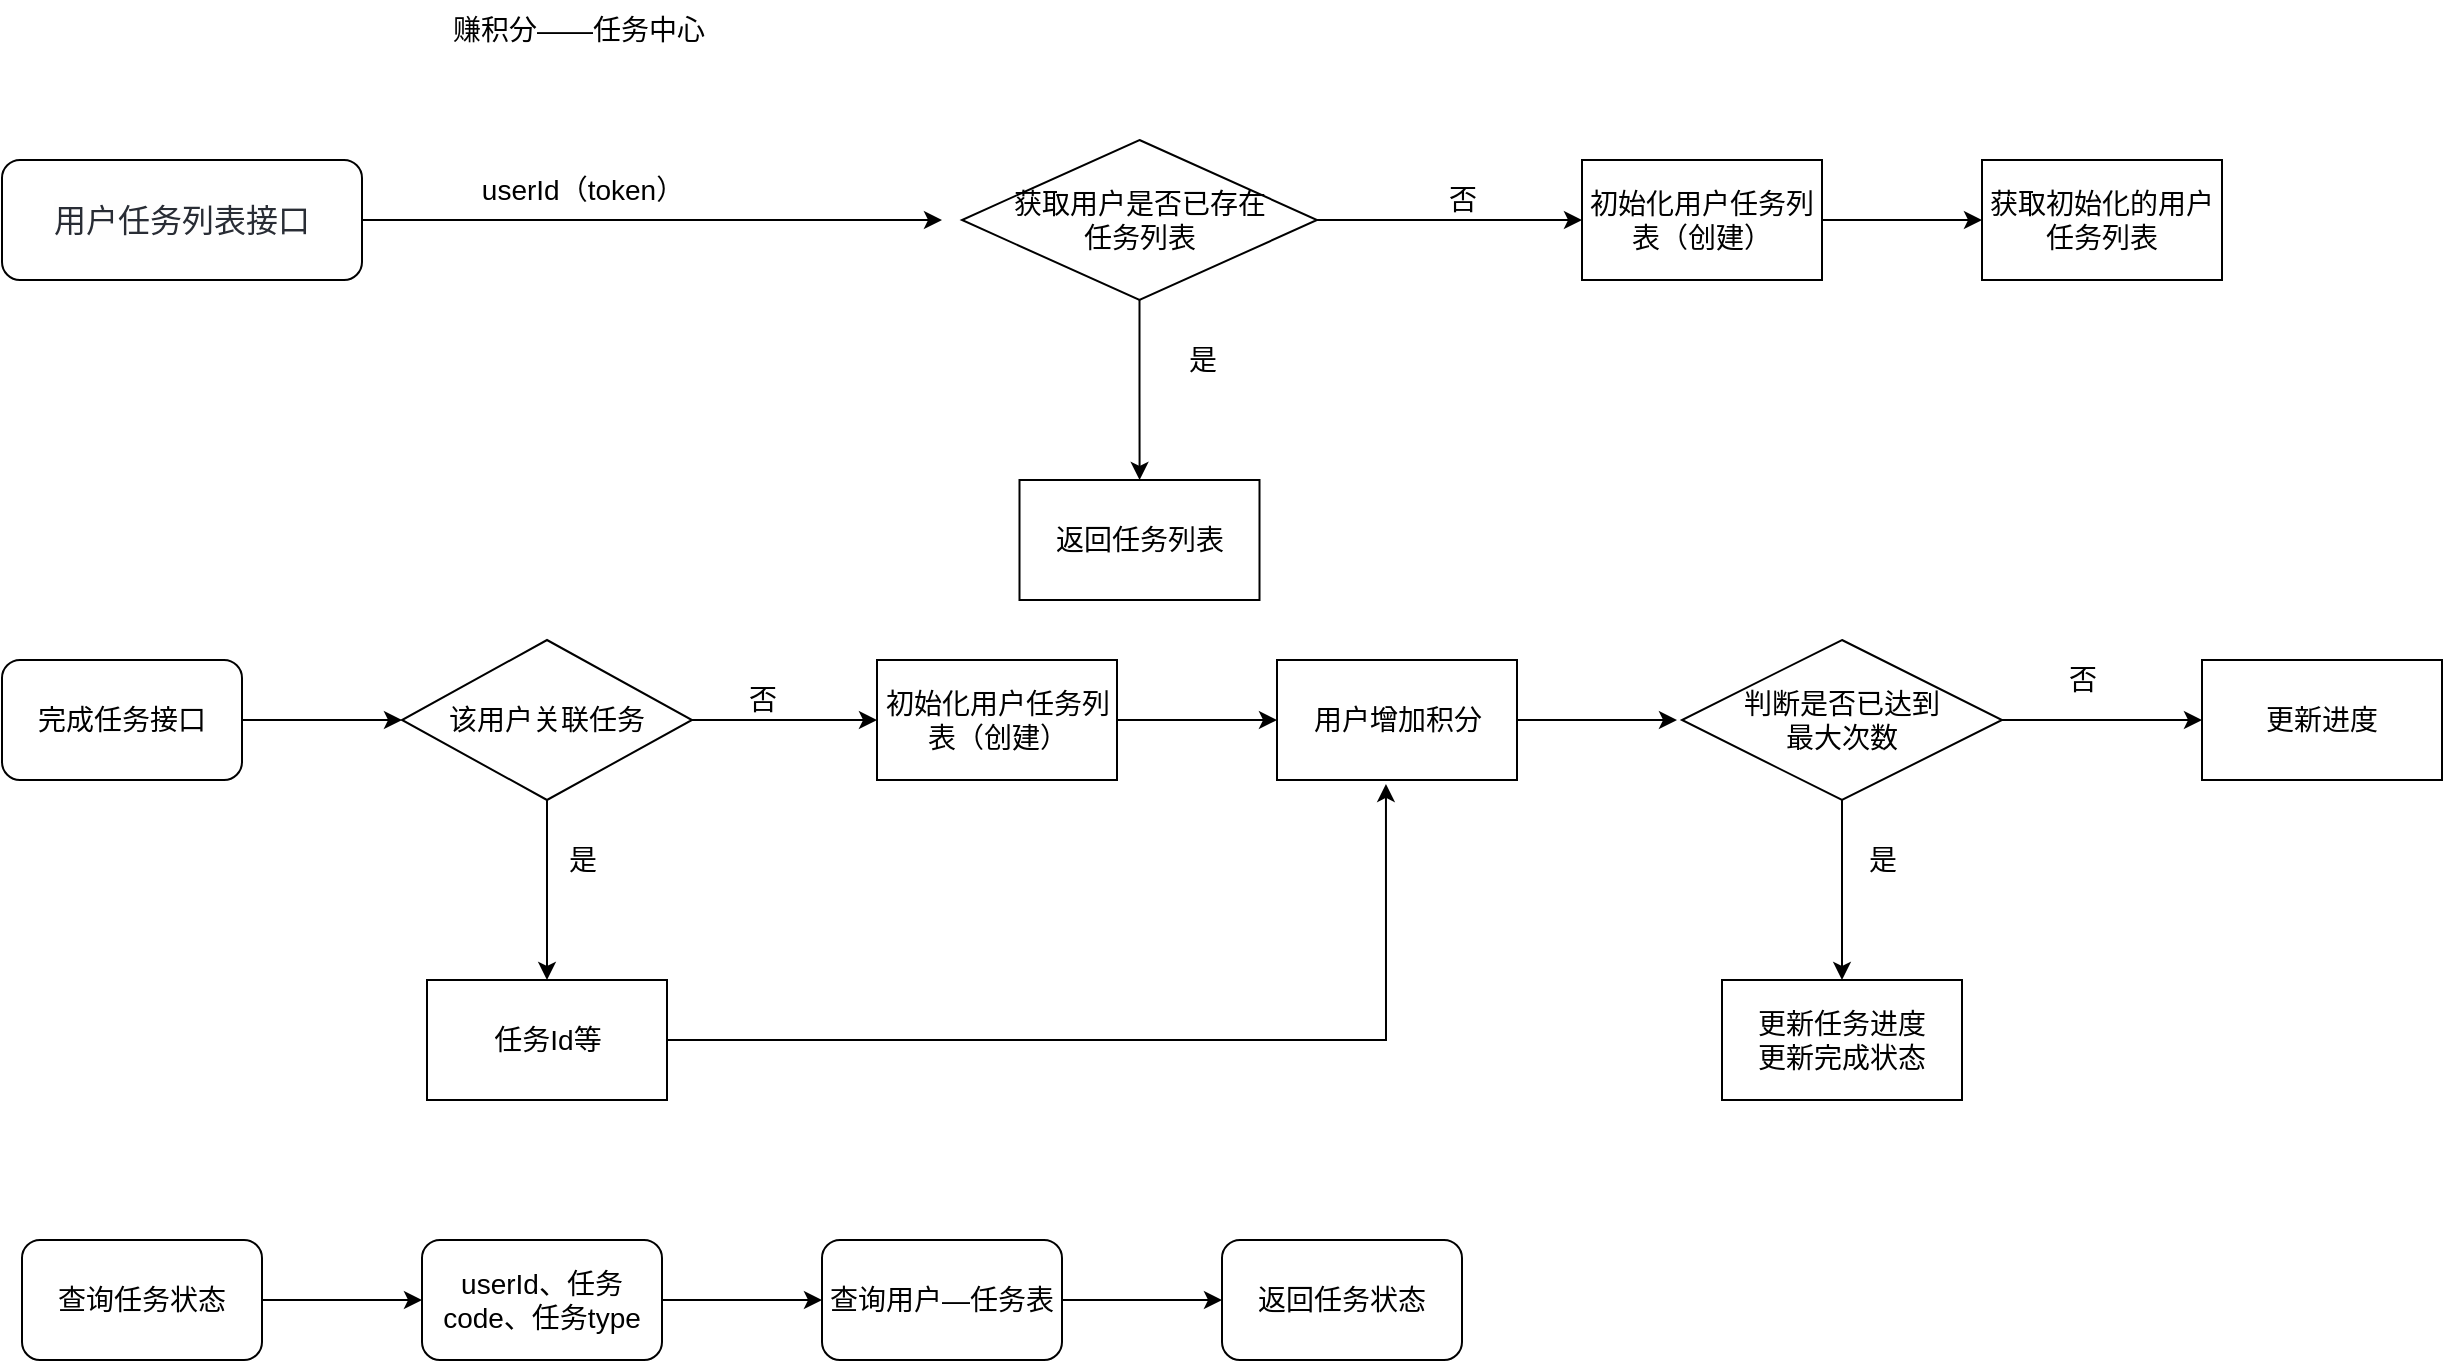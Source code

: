 <mxfile version="20.4.1" type="github">
  <diagram id="CpEp9zq7Seui4pqeS5PY" name="第 1 页">
    <mxGraphModel dx="2009" dy="957" grid="1" gridSize="10" guides="1" tooltips="1" connect="1" arrows="1" fold="1" page="1" pageScale="1" pageWidth="827" pageHeight="1169" math="0" shadow="0">
      <root>
        <mxCell id="0" />
        <mxCell id="1" parent="0" />
        <mxCell id="KRKUq6-_kkCT4HEE8_le-4" value="赚积分——任务中心" style="text;html=1;align=center;verticalAlign=middle;resizable=0;points=[];autosize=1;strokeColor=none;fillColor=none;fontSize=14;" vertex="1" parent="1">
          <mxGeometry x="292.5" y="110" width="150" height="30" as="geometry" />
        </mxCell>
        <mxCell id="KRKUq6-_kkCT4HEE8_le-7" value="" style="edgeStyle=orthogonalEdgeStyle;rounded=0;orthogonalLoop=1;jettySize=auto;html=1;fontSize=14;" edge="1" parent="1" source="KRKUq6-_kkCT4HEE8_le-5">
          <mxGeometry relative="1" as="geometry">
            <mxPoint x="550" y="220" as="targetPoint" />
          </mxGeometry>
        </mxCell>
        <mxCell id="KRKUq6-_kkCT4HEE8_le-5" value="&lt;span style=&quot;caret-color: rgb(40, 44, 52); color: rgb(40, 44, 52); font-family: -apple-system, BlinkMacSystemFont, &amp;quot;Helvetica Neue&amp;quot;, Helvetica, &amp;quot;PingFang SC&amp;quot;, &amp;quot;Microsoft YaHei&amp;quot;, sans-serif; font-size: 16px; orphans: 4; text-align: justify; word-spacing: 0.8px; text-size-adjust: auto; background-color: rgb(254, 254, 254);&quot;&gt;用户任务列表接口&lt;/span&gt;" style="rounded=1;whiteSpace=wrap;html=1;fontSize=14;" vertex="1" parent="1">
          <mxGeometry x="80" y="190" width="180" height="60" as="geometry" />
        </mxCell>
        <mxCell id="KRKUq6-_kkCT4HEE8_le-8" value="userId（token）" style="text;html=1;align=center;verticalAlign=middle;resizable=0;points=[];autosize=1;strokeColor=none;fillColor=none;fontSize=14;" vertex="1" parent="1">
          <mxGeometry x="310" y="190" width="120" height="30" as="geometry" />
        </mxCell>
        <mxCell id="KRKUq6-_kkCT4HEE8_le-16" value="" style="edgeStyle=orthogonalEdgeStyle;rounded=0;orthogonalLoop=1;jettySize=auto;html=1;fontSize=14;" edge="1" parent="1" source="KRKUq6-_kkCT4HEE8_le-11" target="KRKUq6-_kkCT4HEE8_le-15">
          <mxGeometry relative="1" as="geometry" />
        </mxCell>
        <mxCell id="KRKUq6-_kkCT4HEE8_le-19" value="" style="edgeStyle=orthogonalEdgeStyle;rounded=0;orthogonalLoop=1;jettySize=auto;html=1;fontSize=14;" edge="1" parent="1" source="KRKUq6-_kkCT4HEE8_le-11" target="KRKUq6-_kkCT4HEE8_le-18">
          <mxGeometry relative="1" as="geometry" />
        </mxCell>
        <mxCell id="KRKUq6-_kkCT4HEE8_le-11" value="获取用户是否已存在&lt;br&gt;任务列表" style="rhombus;whiteSpace=wrap;html=1;fontSize=14;" vertex="1" parent="1">
          <mxGeometry x="560" y="180" width="177.5" height="80" as="geometry" />
        </mxCell>
        <mxCell id="KRKUq6-_kkCT4HEE8_le-15" value="返回任务列表" style="whiteSpace=wrap;html=1;fontSize=14;" vertex="1" parent="1">
          <mxGeometry x="588.75" y="350" width="120" height="60" as="geometry" />
        </mxCell>
        <mxCell id="KRKUq6-_kkCT4HEE8_le-17" value="是" style="text;html=1;align=center;verticalAlign=middle;resizable=0;points=[];autosize=1;strokeColor=none;fillColor=none;fontSize=14;" vertex="1" parent="1">
          <mxGeometry x="660" y="275" width="40" height="30" as="geometry" />
        </mxCell>
        <mxCell id="KRKUq6-_kkCT4HEE8_le-22" value="" style="edgeStyle=orthogonalEdgeStyle;rounded=0;orthogonalLoop=1;jettySize=auto;html=1;fontSize=14;" edge="1" parent="1" source="KRKUq6-_kkCT4HEE8_le-18" target="KRKUq6-_kkCT4HEE8_le-21">
          <mxGeometry relative="1" as="geometry" />
        </mxCell>
        <mxCell id="KRKUq6-_kkCT4HEE8_le-18" value="初始化用户任务列表（创建）" style="whiteSpace=wrap;html=1;fontSize=14;" vertex="1" parent="1">
          <mxGeometry x="870" y="190" width="120" height="60" as="geometry" />
        </mxCell>
        <mxCell id="KRKUq6-_kkCT4HEE8_le-20" value="否" style="text;html=1;align=center;verticalAlign=middle;resizable=0;points=[];autosize=1;strokeColor=none;fillColor=none;fontSize=14;" vertex="1" parent="1">
          <mxGeometry x="790" y="195" width="40" height="30" as="geometry" />
        </mxCell>
        <mxCell id="KRKUq6-_kkCT4HEE8_le-21" value="获取初始化的用户任务列表" style="whiteSpace=wrap;html=1;fontSize=14;" vertex="1" parent="1">
          <mxGeometry x="1070" y="190" width="120" height="60" as="geometry" />
        </mxCell>
        <mxCell id="KRKUq6-_kkCT4HEE8_le-29" value="" style="edgeStyle=orthogonalEdgeStyle;rounded=0;orthogonalLoop=1;jettySize=auto;html=1;fontSize=14;" edge="1" parent="1" source="KRKUq6-_kkCT4HEE8_le-27">
          <mxGeometry relative="1" as="geometry">
            <mxPoint x="280" y="470" as="targetPoint" />
          </mxGeometry>
        </mxCell>
        <mxCell id="KRKUq6-_kkCT4HEE8_le-27" value="完成任务接口" style="rounded=1;whiteSpace=wrap;html=1;fontSize=14;" vertex="1" parent="1">
          <mxGeometry x="80" y="440" width="120" height="60" as="geometry" />
        </mxCell>
        <mxCell id="KRKUq6-_kkCT4HEE8_le-32" value="" style="edgeStyle=orthogonalEdgeStyle;rounded=0;orthogonalLoop=1;jettySize=auto;html=1;fontSize=14;" edge="1" parent="1" source="KRKUq6-_kkCT4HEE8_le-30" target="KRKUq6-_kkCT4HEE8_le-31">
          <mxGeometry relative="1" as="geometry" />
        </mxCell>
        <mxCell id="KRKUq6-_kkCT4HEE8_le-35" value="" style="edgeStyle=orthogonalEdgeStyle;rounded=0;orthogonalLoop=1;jettySize=auto;html=1;fontSize=14;" edge="1" parent="1" source="KRKUq6-_kkCT4HEE8_le-30" target="KRKUq6-_kkCT4HEE8_le-34">
          <mxGeometry relative="1" as="geometry" />
        </mxCell>
        <mxCell id="KRKUq6-_kkCT4HEE8_le-30" value="该用户关联任务" style="rhombus;whiteSpace=wrap;html=1;fontSize=14;" vertex="1" parent="1">
          <mxGeometry x="280" y="430" width="145" height="80" as="geometry" />
        </mxCell>
        <mxCell id="KRKUq6-_kkCT4HEE8_le-47" style="edgeStyle=orthogonalEdgeStyle;rounded=0;orthogonalLoop=1;jettySize=auto;html=1;entryX=0.454;entryY=1.033;entryDx=0;entryDy=0;entryPerimeter=0;fontSize=14;" edge="1" parent="1" source="KRKUq6-_kkCT4HEE8_le-31" target="KRKUq6-_kkCT4HEE8_le-37">
          <mxGeometry relative="1" as="geometry" />
        </mxCell>
        <mxCell id="KRKUq6-_kkCT4HEE8_le-31" value="任务Id等" style="whiteSpace=wrap;html=1;fontSize=14;" vertex="1" parent="1">
          <mxGeometry x="292.5" y="600" width="120" height="60" as="geometry" />
        </mxCell>
        <mxCell id="KRKUq6-_kkCT4HEE8_le-33" value="是" style="text;html=1;align=center;verticalAlign=middle;resizable=0;points=[];autosize=1;strokeColor=none;fillColor=none;fontSize=14;" vertex="1" parent="1">
          <mxGeometry x="350" y="525" width="40" height="30" as="geometry" />
        </mxCell>
        <mxCell id="KRKUq6-_kkCT4HEE8_le-38" value="" style="edgeStyle=orthogonalEdgeStyle;rounded=0;orthogonalLoop=1;jettySize=auto;html=1;fontSize=14;" edge="1" parent="1" source="KRKUq6-_kkCT4HEE8_le-34" target="KRKUq6-_kkCT4HEE8_le-37">
          <mxGeometry relative="1" as="geometry" />
        </mxCell>
        <mxCell id="KRKUq6-_kkCT4HEE8_le-34" value="初始化用户任务列表（创建）" style="whiteSpace=wrap;html=1;fontSize=14;" vertex="1" parent="1">
          <mxGeometry x="517.5" y="440" width="120" height="60" as="geometry" />
        </mxCell>
        <mxCell id="KRKUq6-_kkCT4HEE8_le-36" value="否" style="text;html=1;align=center;verticalAlign=middle;resizable=0;points=[];autosize=1;strokeColor=none;fillColor=none;fontSize=14;" vertex="1" parent="1">
          <mxGeometry x="440" y="445" width="40" height="30" as="geometry" />
        </mxCell>
        <mxCell id="KRKUq6-_kkCT4HEE8_le-40" value="" style="edgeStyle=orthogonalEdgeStyle;rounded=0;orthogonalLoop=1;jettySize=auto;html=1;fontSize=14;" edge="1" parent="1" source="KRKUq6-_kkCT4HEE8_le-37">
          <mxGeometry relative="1" as="geometry">
            <mxPoint x="917.5" y="470" as="targetPoint" />
          </mxGeometry>
        </mxCell>
        <mxCell id="KRKUq6-_kkCT4HEE8_le-37" value="用户增加积分&lt;br&gt;" style="whiteSpace=wrap;html=1;fontSize=14;" vertex="1" parent="1">
          <mxGeometry x="717.5" y="440" width="120" height="60" as="geometry" />
        </mxCell>
        <mxCell id="KRKUq6-_kkCT4HEE8_le-43" value="" style="edgeStyle=orthogonalEdgeStyle;rounded=0;orthogonalLoop=1;jettySize=auto;html=1;fontSize=14;" edge="1" parent="1" source="KRKUq6-_kkCT4HEE8_le-41" target="KRKUq6-_kkCT4HEE8_le-42">
          <mxGeometry relative="1" as="geometry" />
        </mxCell>
        <mxCell id="KRKUq6-_kkCT4HEE8_le-46" value="" style="edgeStyle=orthogonalEdgeStyle;rounded=0;orthogonalLoop=1;jettySize=auto;html=1;fontSize=14;" edge="1" parent="1" source="KRKUq6-_kkCT4HEE8_le-41" target="KRKUq6-_kkCT4HEE8_le-45">
          <mxGeometry relative="1" as="geometry" />
        </mxCell>
        <mxCell id="KRKUq6-_kkCT4HEE8_le-41" value="判断是否已达到&lt;br&gt;最大次数" style="rhombus;whiteSpace=wrap;html=1;fontSize=14;" vertex="1" parent="1">
          <mxGeometry x="920" y="430" width="160" height="80" as="geometry" />
        </mxCell>
        <mxCell id="KRKUq6-_kkCT4HEE8_le-42" value="更新任务进度&lt;br&gt;更新完成状态" style="whiteSpace=wrap;html=1;fontSize=14;" vertex="1" parent="1">
          <mxGeometry x="940" y="600" width="120" height="60" as="geometry" />
        </mxCell>
        <mxCell id="KRKUq6-_kkCT4HEE8_le-44" value="是" style="text;html=1;align=center;verticalAlign=middle;resizable=0;points=[];autosize=1;strokeColor=none;fillColor=none;fontSize=14;" vertex="1" parent="1">
          <mxGeometry x="1000" y="525" width="40" height="30" as="geometry" />
        </mxCell>
        <mxCell id="KRKUq6-_kkCT4HEE8_le-45" value="更新进度" style="whiteSpace=wrap;html=1;fontSize=14;" vertex="1" parent="1">
          <mxGeometry x="1180" y="440" width="120" height="60" as="geometry" />
        </mxCell>
        <mxCell id="KRKUq6-_kkCT4HEE8_le-48" value="否" style="text;html=1;align=center;verticalAlign=middle;resizable=0;points=[];autosize=1;strokeColor=none;fillColor=none;fontSize=14;" vertex="1" parent="1">
          <mxGeometry x="1100" y="435" width="40" height="30" as="geometry" />
        </mxCell>
        <mxCell id="KRKUq6-_kkCT4HEE8_le-51" value="" style="edgeStyle=orthogonalEdgeStyle;rounded=0;orthogonalLoop=1;jettySize=auto;html=1;fontSize=14;" edge="1" parent="1" source="KRKUq6-_kkCT4HEE8_le-49" target="KRKUq6-_kkCT4HEE8_le-50">
          <mxGeometry relative="1" as="geometry" />
        </mxCell>
        <mxCell id="KRKUq6-_kkCT4HEE8_le-49" value="查询任务状态" style="rounded=1;whiteSpace=wrap;html=1;fontSize=14;" vertex="1" parent="1">
          <mxGeometry x="90" y="730" width="120" height="60" as="geometry" />
        </mxCell>
        <mxCell id="KRKUq6-_kkCT4HEE8_le-53" value="" style="edgeStyle=orthogonalEdgeStyle;rounded=0;orthogonalLoop=1;jettySize=auto;html=1;fontSize=14;" edge="1" parent="1" source="KRKUq6-_kkCT4HEE8_le-50" target="KRKUq6-_kkCT4HEE8_le-52">
          <mxGeometry relative="1" as="geometry" />
        </mxCell>
        <mxCell id="KRKUq6-_kkCT4HEE8_le-50" value="userId、任务code、任务type" style="whiteSpace=wrap;html=1;fontSize=14;rounded=1;" vertex="1" parent="1">
          <mxGeometry x="290" y="730" width="120" height="60" as="geometry" />
        </mxCell>
        <mxCell id="KRKUq6-_kkCT4HEE8_le-55" value="" style="edgeStyle=orthogonalEdgeStyle;rounded=0;orthogonalLoop=1;jettySize=auto;html=1;fontSize=14;" edge="1" parent="1" source="KRKUq6-_kkCT4HEE8_le-52" target="KRKUq6-_kkCT4HEE8_le-54">
          <mxGeometry relative="1" as="geometry" />
        </mxCell>
        <mxCell id="KRKUq6-_kkCT4HEE8_le-52" value="查询用户—任务表" style="whiteSpace=wrap;html=1;fontSize=14;rounded=1;" vertex="1" parent="1">
          <mxGeometry x="490" y="730" width="120" height="60" as="geometry" />
        </mxCell>
        <mxCell id="KRKUq6-_kkCT4HEE8_le-54" value="返回任务状态" style="whiteSpace=wrap;html=1;fontSize=14;rounded=1;" vertex="1" parent="1">
          <mxGeometry x="690" y="730" width="120" height="60" as="geometry" />
        </mxCell>
      </root>
    </mxGraphModel>
  </diagram>
</mxfile>
